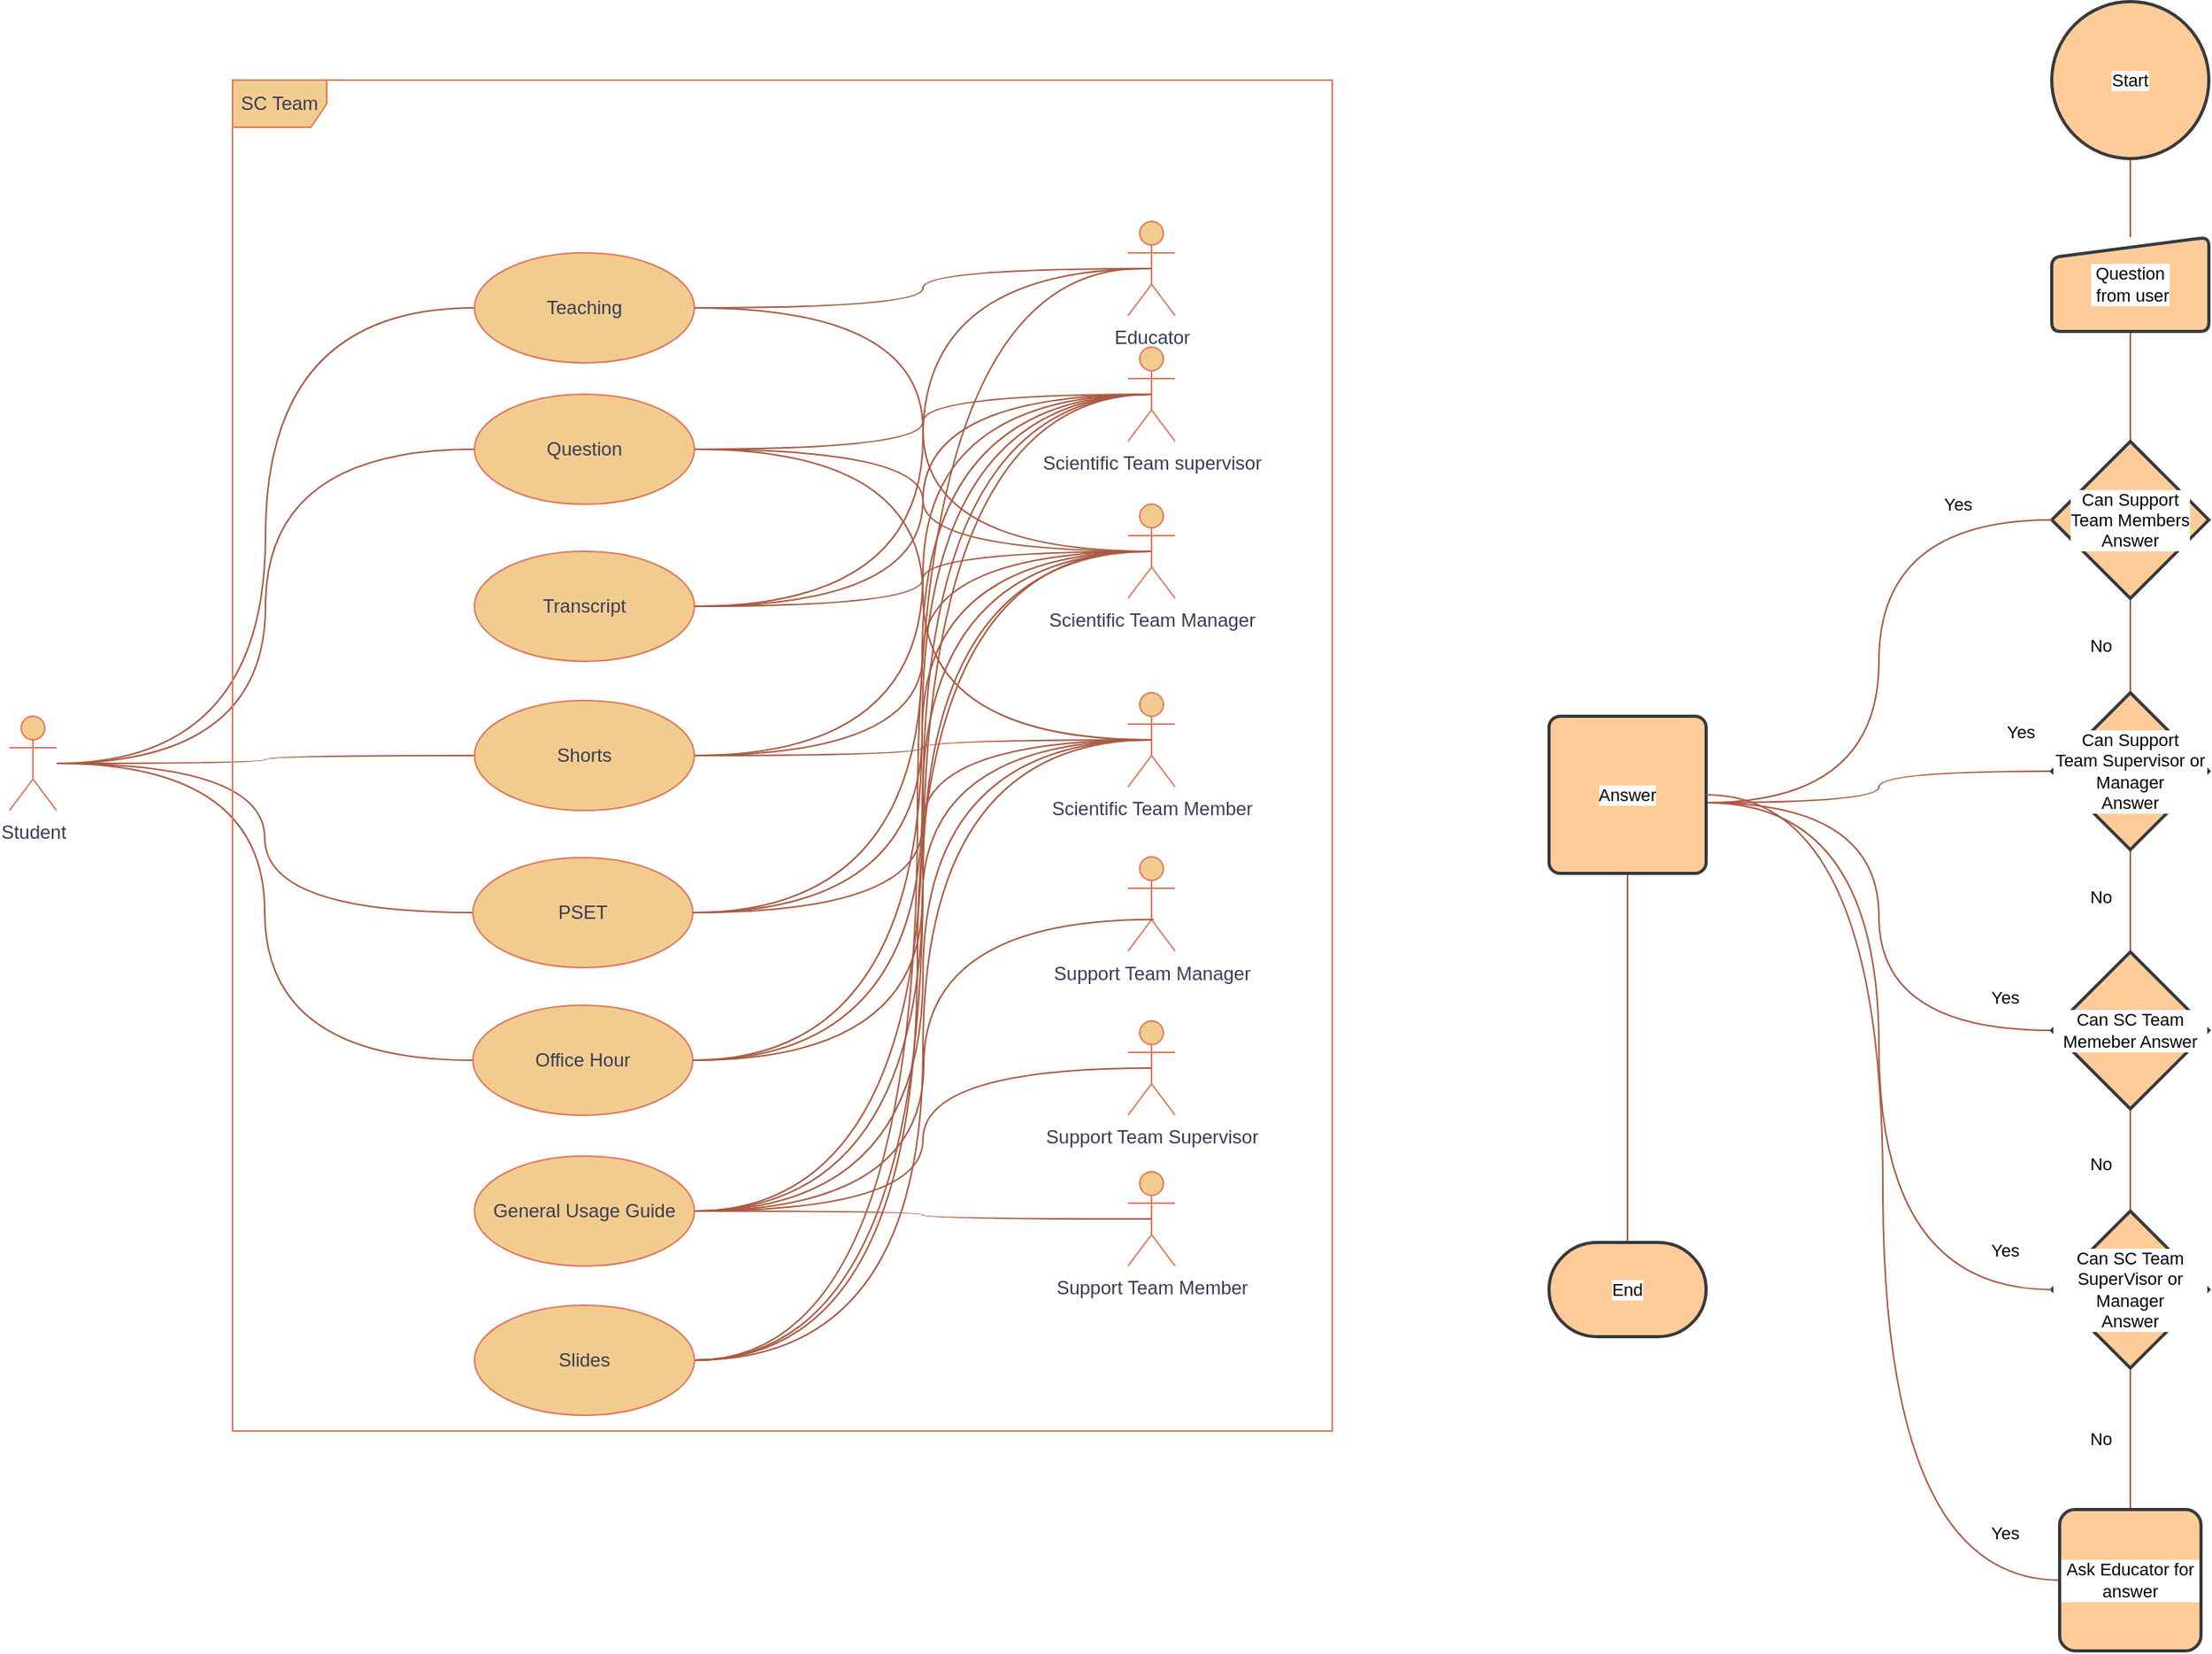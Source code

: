 <mxfile version="24.7.2" type="github">
  <diagram name="Page-1" id="fy9MFlwB3tOoA_Fu7364">
    <mxGraphModel dx="2390" dy="1243" grid="1" gridSize="10" guides="1" tooltips="1" connect="1" arrows="1" fold="1" page="1" pageScale="1" pageWidth="827" pageHeight="1169" background="none" math="0" shadow="0">
      <root>
        <mxCell id="0" />
        <mxCell id="1" parent="0" />
        <mxCell id="oyihTQzyywMHuzACYi7b-41" style="edgeStyle=elbowEdgeStyle;shape=connector;curved=1;rounded=0;jumpStyle=arc;orthogonalLoop=1;jettySize=auto;html=1;shadow=0;strokeColor=#aa5b43;align=center;verticalAlign=middle;fontFamily=Helvetica;fontSize=11;fontColor=default;labelBackgroundColor=default;endArrow=none;endFill=0;flowAnimation=0;" edge="1" parent="1" source="vlauwfzfE7p3HynKM8hs-1" target="vlauwfzfE7p3HynKM8hs-20">
          <mxGeometry relative="1" as="geometry" />
        </mxCell>
        <mxCell id="oyihTQzyywMHuzACYi7b-42" style="edgeStyle=elbowEdgeStyle;shape=connector;curved=1;rounded=0;jumpStyle=arc;orthogonalLoop=1;jettySize=auto;html=1;shadow=0;strokeColor=#aa5b43;align=center;verticalAlign=middle;fontFamily=Helvetica;fontSize=11;fontColor=default;labelBackgroundColor=default;endArrow=none;endFill=0;flowAnimation=0;" edge="1" parent="1" source="vlauwfzfE7p3HynKM8hs-1" target="vlauwfzfE7p3HynKM8hs-10">
          <mxGeometry relative="1" as="geometry" />
        </mxCell>
        <mxCell id="oyihTQzyywMHuzACYi7b-43" style="edgeStyle=elbowEdgeStyle;shape=connector;curved=1;rounded=0;jumpStyle=arc;orthogonalLoop=1;jettySize=auto;html=1;shadow=0;strokeColor=#aa5b43;align=center;verticalAlign=middle;fontFamily=Helvetica;fontSize=11;fontColor=default;labelBackgroundColor=default;endArrow=none;endFill=0;flowAnimation=0;" edge="1" parent="1" source="vlauwfzfE7p3HynKM8hs-1" target="vlauwfzfE7p3HynKM8hs-16">
          <mxGeometry relative="1" as="geometry" />
        </mxCell>
        <mxCell id="oyihTQzyywMHuzACYi7b-44" style="edgeStyle=elbowEdgeStyle;shape=connector;curved=1;rounded=0;jumpStyle=arc;orthogonalLoop=1;jettySize=auto;html=1;shadow=0;strokeColor=#aa5b43;align=center;verticalAlign=middle;fontFamily=Helvetica;fontSize=11;fontColor=default;labelBackgroundColor=default;endArrow=none;endFill=0;flowAnimation=0;" edge="1" parent="1" source="vlauwfzfE7p3HynKM8hs-1" target="vlauwfzfE7p3HynKM8hs-12">
          <mxGeometry relative="1" as="geometry" />
        </mxCell>
        <mxCell id="oyihTQzyywMHuzACYi7b-45" style="edgeStyle=elbowEdgeStyle;shape=connector;curved=1;rounded=0;jumpStyle=arc;orthogonalLoop=1;jettySize=auto;html=1;shadow=0;strokeColor=#aa5b43;align=center;verticalAlign=middle;fontFamily=Helvetica;fontSize=11;fontColor=default;labelBackgroundColor=default;endArrow=none;endFill=0;flowAnimation=0;" edge="1" parent="1" source="vlauwfzfE7p3HynKM8hs-1" target="vlauwfzfE7p3HynKM8hs-14">
          <mxGeometry relative="1" as="geometry" />
        </mxCell>
        <mxCell id="vlauwfzfE7p3HynKM8hs-1" value="Student" style="shape=umlActor;verticalLabelPosition=bottom;verticalAlign=top;html=1;labelBackgroundColor=none;fillColor=#F2CC8F;strokeColor=#E07A5F;fontColor=#393C56;rounded=1;" parent="1" vertex="1">
          <mxGeometry x="20" y="495" width="30" height="60" as="geometry" />
        </mxCell>
        <mxCell id="vlauwfzfE7p3HynKM8hs-4" value="Educator" style="shape=umlActor;verticalLabelPosition=bottom;verticalAlign=top;html=1;labelBackgroundColor=none;fillColor=#F2CC8F;strokeColor=#E07A5F;fontColor=#393C56;rounded=1;" parent="1" vertex="1">
          <mxGeometry x="732" y="180" width="30" height="60" as="geometry" />
        </mxCell>
        <mxCell id="vlauwfzfE7p3HynKM8hs-5" value="Support Team Member" style="shape=umlActor;verticalLabelPosition=bottom;verticalAlign=top;html=1;labelBackgroundColor=none;fillColor=#F2CC8F;strokeColor=#E07A5F;fontColor=#393C56;rounded=1;" parent="1" vertex="1">
          <mxGeometry x="732" y="785" width="30" height="60" as="geometry" />
        </mxCell>
        <mxCell id="vlauwfzfE7p3HynKM8hs-6" value="Scientific Team Manager" style="shape=umlActor;verticalLabelPosition=bottom;verticalAlign=top;html=1;labelBackgroundColor=none;fillColor=#F2CC8F;strokeColor=#E07A5F;fontColor=#393C56;rounded=1;" parent="1" vertex="1">
          <mxGeometry x="732" y="360" width="30" height="60" as="geometry" />
        </mxCell>
        <mxCell id="vlauwfzfE7p3HynKM8hs-7" value="Scientific Team supervisor" style="shape=umlActor;verticalLabelPosition=bottom;verticalAlign=top;html=1;labelBackgroundColor=none;fillColor=#F2CC8F;strokeColor=#E07A5F;fontColor=#393C56;rounded=1;" parent="1" vertex="1">
          <mxGeometry x="732" y="260" width="30" height="60" as="geometry" />
        </mxCell>
        <mxCell id="vlauwfzfE7p3HynKM8hs-8" value="Scientific Team Member" style="shape=umlActor;verticalLabelPosition=bottom;verticalAlign=top;html=1;labelBackgroundColor=none;fillColor=#F2CC8F;strokeColor=#E07A5F;fontColor=#393C56;rounded=1;" parent="1" vertex="1">
          <mxGeometry x="732" y="480" width="30" height="60" as="geometry" />
        </mxCell>
        <mxCell id="vlauwfzfE7p3HynKM8hs-10" value="Question" style="ellipse;whiteSpace=wrap;html=1;labelBackgroundColor=none;fillColor=#F2CC8F;strokeColor=#E07A5F;fontColor=#393C56;rounded=1;" parent="1" vertex="1">
          <mxGeometry x="316" y="290" width="140" height="70" as="geometry" />
        </mxCell>
        <mxCell id="vlauwfzfE7p3HynKM8hs-11" value="Transcript" style="ellipse;whiteSpace=wrap;html=1;labelBackgroundColor=none;fillColor=#F2CC8F;strokeColor=#E07A5F;fontColor=#393C56;rounded=1;" parent="1" vertex="1">
          <mxGeometry x="316" y="390" width="140" height="70" as="geometry" />
        </mxCell>
        <mxCell id="vlauwfzfE7p3HynKM8hs-12" value="Shorts" style="ellipse;whiteSpace=wrap;html=1;labelBackgroundColor=none;fillColor=#F2CC8F;strokeColor=#E07A5F;fontColor=#393C56;rounded=1;" parent="1" vertex="1">
          <mxGeometry x="316" y="485" width="140" height="70" as="geometry" />
        </mxCell>
        <mxCell id="vlauwfzfE7p3HynKM8hs-14" value="PSET" style="ellipse;whiteSpace=wrap;html=1;labelBackgroundColor=none;fillColor=#F2CC8F;strokeColor=#E07A5F;fontColor=#393C56;rounded=1;" parent="1" vertex="1">
          <mxGeometry x="315" y="585" width="140" height="70" as="geometry" />
        </mxCell>
        <mxCell id="vlauwfzfE7p3HynKM8hs-16" value="Office Hour" style="ellipse;whiteSpace=wrap;html=1;labelBackgroundColor=none;fillColor=#F2CC8F;strokeColor=#E07A5F;fontColor=#393C56;rounded=1;" parent="1" vertex="1">
          <mxGeometry x="315" y="679" width="140" height="70" as="geometry" />
        </mxCell>
        <mxCell id="vlauwfzfE7p3HynKM8hs-17" value="General Usage Guide" style="ellipse;whiteSpace=wrap;html=1;labelBackgroundColor=none;fillColor=#F2CC8F;strokeColor=#E07A5F;fontColor=#393C56;rounded=1;" parent="1" vertex="1">
          <mxGeometry x="316" y="775" width="140" height="70" as="geometry" />
        </mxCell>
        <mxCell id="vlauwfzfE7p3HynKM8hs-20" value="Teaching" style="ellipse;whiteSpace=wrap;html=1;labelBackgroundColor=none;fillColor=#F2CC8F;strokeColor=#E07A5F;fontColor=#393C56;rounded=1;" parent="1" vertex="1">
          <mxGeometry x="316" y="200" width="140" height="70" as="geometry" />
        </mxCell>
        <mxCell id="vlauwfzfE7p3HynKM8hs-22" value="SC Team" style="shape=umlFrame;whiteSpace=wrap;html=1;pointerEvents=0;labelBackgroundColor=none;fillColor=#F2CC8F;strokeColor=#E07A5F;fontColor=#393C56;rounded=1;" parent="1" vertex="1">
          <mxGeometry x="162" y="90" width="700" height="860" as="geometry" />
        </mxCell>
        <mxCell id="vlauwfzfE7p3HynKM8hs-25" value="Support Team Manager" style="shape=umlActor;verticalLabelPosition=bottom;verticalAlign=top;html=1;labelBackgroundColor=none;fillColor=#F2CC8F;strokeColor=#E07A5F;fontColor=#393C56;rounded=1;" parent="1" vertex="1">
          <mxGeometry x="732" y="584.5" width="30" height="60" as="geometry" />
        </mxCell>
        <mxCell id="oyihTQzyywMHuzACYi7b-1" style="edgeStyle=elbowEdgeStyle;rounded=0;orthogonalLoop=1;jettySize=auto;html=1;entryX=0.5;entryY=0.5;entryDx=0;entryDy=0;entryPerimeter=0;jumpStyle=arc;shadow=0;flowAnimation=0;curved=1;strokeColor=#aa5b43;endArrow=none;endFill=0;" edge="1" parent="1" source="vlauwfzfE7p3HynKM8hs-11" target="vlauwfzfE7p3HynKM8hs-4">
          <mxGeometry relative="1" as="geometry" />
        </mxCell>
        <mxCell id="oyihTQzyywMHuzACYi7b-2" style="edgeStyle=elbowEdgeStyle;shape=connector;curved=1;rounded=0;jumpStyle=arc;orthogonalLoop=1;jettySize=auto;html=1;entryX=0.5;entryY=0.5;entryDx=0;entryDy=0;entryPerimeter=0;shadow=0;strokeColor=#aa5b43;align=center;verticalAlign=middle;fontFamily=Helvetica;fontSize=11;fontColor=default;labelBackgroundColor=default;endArrow=none;endFill=0;flowAnimation=0;" edge="1" parent="1" source="vlauwfzfE7p3HynKM8hs-20" target="vlauwfzfE7p3HynKM8hs-4">
          <mxGeometry relative="1" as="geometry" />
        </mxCell>
        <mxCell id="oyihTQzyywMHuzACYi7b-7" style="edgeStyle=elbowEdgeStyle;shape=connector;curved=1;rounded=0;jumpStyle=arc;orthogonalLoop=1;jettySize=auto;html=1;entryX=0.5;entryY=0.5;entryDx=0;entryDy=0;entryPerimeter=0;shadow=0;strokeColor=#aa5b43;align=center;verticalAlign=middle;fontFamily=Helvetica;fontSize=11;fontColor=default;labelBackgroundColor=default;endArrow=none;endFill=0;flowAnimation=0;" edge="1" parent="1" source="vlauwfzfE7p3HynKM8hs-20" target="vlauwfzfE7p3HynKM8hs-6">
          <mxGeometry relative="1" as="geometry" />
        </mxCell>
        <mxCell id="oyihTQzyywMHuzACYi7b-8" style="edgeStyle=elbowEdgeStyle;shape=connector;curved=1;rounded=0;jumpStyle=arc;orthogonalLoop=1;jettySize=auto;html=1;entryX=0.5;entryY=0.5;entryDx=0;entryDy=0;entryPerimeter=0;shadow=0;strokeColor=#aa5b43;align=center;verticalAlign=middle;fontFamily=Helvetica;fontSize=11;fontColor=default;labelBackgroundColor=default;endArrow=none;endFill=0;flowAnimation=0;" edge="1" parent="1" source="vlauwfzfE7p3HynKM8hs-10" target="vlauwfzfE7p3HynKM8hs-6">
          <mxGeometry relative="1" as="geometry" />
        </mxCell>
        <mxCell id="oyihTQzyywMHuzACYi7b-9" style="edgeStyle=elbowEdgeStyle;shape=connector;curved=1;rounded=0;jumpStyle=arc;orthogonalLoop=1;jettySize=auto;html=1;entryX=0.5;entryY=0.5;entryDx=0;entryDy=0;entryPerimeter=0;shadow=0;strokeColor=#aa5b43;align=center;verticalAlign=middle;fontFamily=Helvetica;fontSize=11;fontColor=default;labelBackgroundColor=default;endArrow=none;endFill=0;flowAnimation=0;" edge="1" parent="1" source="vlauwfzfE7p3HynKM8hs-11" target="vlauwfzfE7p3HynKM8hs-6">
          <mxGeometry relative="1" as="geometry" />
        </mxCell>
        <mxCell id="oyihTQzyywMHuzACYi7b-10" style="edgeStyle=elbowEdgeStyle;shape=connector;curved=1;rounded=0;jumpStyle=arc;orthogonalLoop=1;jettySize=auto;html=1;entryX=0.5;entryY=0.5;entryDx=0;entryDy=0;entryPerimeter=0;shadow=0;strokeColor=#aa5b43;align=center;verticalAlign=middle;fontFamily=Helvetica;fontSize=11;fontColor=default;labelBackgroundColor=default;endArrow=none;endFill=0;flowAnimation=0;" edge="1" parent="1" source="vlauwfzfE7p3HynKM8hs-12" target="vlauwfzfE7p3HynKM8hs-6">
          <mxGeometry relative="1" as="geometry" />
        </mxCell>
        <mxCell id="oyihTQzyywMHuzACYi7b-11" style="edgeStyle=elbowEdgeStyle;shape=connector;curved=1;rounded=0;jumpStyle=arc;orthogonalLoop=1;jettySize=auto;html=1;entryX=0.5;entryY=0.5;entryDx=0;entryDy=0;entryPerimeter=0;shadow=0;strokeColor=#aa5b43;align=center;verticalAlign=middle;fontFamily=Helvetica;fontSize=11;fontColor=default;labelBackgroundColor=default;endArrow=none;endFill=0;flowAnimation=0;" edge="1" parent="1" source="vlauwfzfE7p3HynKM8hs-14" target="vlauwfzfE7p3HynKM8hs-6">
          <mxGeometry relative="1" as="geometry" />
        </mxCell>
        <mxCell id="oyihTQzyywMHuzACYi7b-13" style="edgeStyle=elbowEdgeStyle;shape=connector;curved=1;rounded=0;jumpStyle=arc;orthogonalLoop=1;jettySize=auto;html=1;entryX=0.5;entryY=0.5;entryDx=0;entryDy=0;entryPerimeter=0;shadow=0;strokeColor=#aa5b43;align=center;verticalAlign=middle;fontFamily=Helvetica;fontSize=11;fontColor=default;labelBackgroundColor=default;endArrow=none;endFill=0;flowAnimation=0;" edge="1" parent="1" source="vlauwfzfE7p3HynKM8hs-16" target="vlauwfzfE7p3HynKM8hs-6">
          <mxGeometry relative="1" as="geometry" />
        </mxCell>
        <mxCell id="oyihTQzyywMHuzACYi7b-14" style="edgeStyle=elbowEdgeStyle;shape=connector;curved=1;rounded=0;jumpStyle=arc;orthogonalLoop=1;jettySize=auto;html=1;entryX=0.5;entryY=0.5;entryDx=0;entryDy=0;entryPerimeter=0;shadow=0;strokeColor=#aa5b43;align=center;verticalAlign=middle;fontFamily=Helvetica;fontSize=11;fontColor=default;labelBackgroundColor=default;endArrow=none;endFill=0;flowAnimation=0;" edge="1" parent="1" source="vlauwfzfE7p3HynKM8hs-17" target="vlauwfzfE7p3HynKM8hs-6">
          <mxGeometry relative="1" as="geometry" />
        </mxCell>
        <mxCell id="oyihTQzyywMHuzACYi7b-20" style="edgeStyle=elbowEdgeStyle;shape=connector;curved=1;rounded=0;jumpStyle=arc;orthogonalLoop=1;jettySize=auto;html=1;entryX=0.5;entryY=0.5;entryDx=0;entryDy=0;entryPerimeter=0;shadow=0;strokeColor=#aa5b43;align=center;verticalAlign=middle;fontFamily=Helvetica;fontSize=11;fontColor=default;labelBackgroundColor=default;endArrow=none;endFill=0;flowAnimation=0;" edge="1" parent="1" source="vlauwfzfE7p3HynKM8hs-10" target="vlauwfzfE7p3HynKM8hs-7">
          <mxGeometry relative="1" as="geometry" />
        </mxCell>
        <mxCell id="oyihTQzyywMHuzACYi7b-21" style="edgeStyle=elbowEdgeStyle;shape=connector;curved=1;rounded=0;jumpStyle=arc;orthogonalLoop=1;jettySize=auto;html=1;entryX=0.5;entryY=0.5;entryDx=0;entryDy=0;entryPerimeter=0;shadow=0;strokeColor=#aa5b43;align=center;verticalAlign=middle;fontFamily=Helvetica;fontSize=11;fontColor=default;labelBackgroundColor=default;endArrow=none;endFill=0;flowAnimation=0;" edge="1" parent="1" source="vlauwfzfE7p3HynKM8hs-11" target="vlauwfzfE7p3HynKM8hs-7">
          <mxGeometry relative="1" as="geometry" />
        </mxCell>
        <mxCell id="oyihTQzyywMHuzACYi7b-22" style="edgeStyle=elbowEdgeStyle;shape=connector;curved=1;rounded=0;jumpStyle=arc;orthogonalLoop=1;jettySize=auto;html=1;entryX=0.5;entryY=0.5;entryDx=0;entryDy=0;entryPerimeter=0;shadow=0;strokeColor=#aa5b43;align=center;verticalAlign=middle;fontFamily=Helvetica;fontSize=11;fontColor=default;labelBackgroundColor=default;endArrow=none;endFill=0;flowAnimation=0;" edge="1" parent="1" source="vlauwfzfE7p3HynKM8hs-12" target="vlauwfzfE7p3HynKM8hs-7">
          <mxGeometry relative="1" as="geometry" />
        </mxCell>
        <mxCell id="oyihTQzyywMHuzACYi7b-23" style="edgeStyle=elbowEdgeStyle;shape=connector;curved=1;rounded=0;jumpStyle=arc;orthogonalLoop=1;jettySize=auto;html=1;entryX=0.5;entryY=0.5;entryDx=0;entryDy=0;entryPerimeter=0;shadow=0;strokeColor=#aa5b43;align=center;verticalAlign=middle;fontFamily=Helvetica;fontSize=11;fontColor=default;labelBackgroundColor=default;endArrow=none;endFill=0;flowAnimation=0;" edge="1" parent="1" source="vlauwfzfE7p3HynKM8hs-14" target="vlauwfzfE7p3HynKM8hs-7">
          <mxGeometry relative="1" as="geometry" />
        </mxCell>
        <mxCell id="oyihTQzyywMHuzACYi7b-24" style="edgeStyle=elbowEdgeStyle;shape=connector;curved=1;rounded=0;jumpStyle=arc;orthogonalLoop=1;jettySize=auto;html=1;entryX=0.5;entryY=0.5;entryDx=0;entryDy=0;entryPerimeter=0;shadow=0;strokeColor=#aa5b43;align=center;verticalAlign=middle;fontFamily=Helvetica;fontSize=11;fontColor=default;labelBackgroundColor=default;endArrow=none;endFill=0;flowAnimation=0;" edge="1" parent="1" source="vlauwfzfE7p3HynKM8hs-16" target="vlauwfzfE7p3HynKM8hs-7">
          <mxGeometry relative="1" as="geometry" />
        </mxCell>
        <mxCell id="oyihTQzyywMHuzACYi7b-25" style="edgeStyle=elbowEdgeStyle;shape=connector;curved=1;rounded=0;jumpStyle=arc;orthogonalLoop=1;jettySize=auto;html=1;entryX=0.5;entryY=0.5;entryDx=0;entryDy=0;entryPerimeter=0;shadow=0;strokeColor=#aa5b43;align=center;verticalAlign=middle;fontFamily=Helvetica;fontSize=11;fontColor=default;labelBackgroundColor=default;endArrow=none;endFill=0;flowAnimation=0;" edge="1" parent="1" source="vlauwfzfE7p3HynKM8hs-17" target="vlauwfzfE7p3HynKM8hs-7">
          <mxGeometry relative="1" as="geometry" />
        </mxCell>
        <mxCell id="oyihTQzyywMHuzACYi7b-27" style="edgeStyle=elbowEdgeStyle;shape=connector;curved=1;rounded=0;jumpStyle=arc;orthogonalLoop=1;jettySize=auto;html=1;entryX=0.5;entryY=0.5;entryDx=0;entryDy=0;entryPerimeter=0;shadow=0;strokeColor=#aa5b43;align=center;verticalAlign=middle;fontFamily=Helvetica;fontSize=11;fontColor=default;labelBackgroundColor=default;endArrow=none;endFill=0;flowAnimation=0;" edge="1" parent="1" source="vlauwfzfE7p3HynKM8hs-10" target="vlauwfzfE7p3HynKM8hs-8">
          <mxGeometry relative="1" as="geometry" />
        </mxCell>
        <mxCell id="oyihTQzyywMHuzACYi7b-29" style="edgeStyle=elbowEdgeStyle;shape=connector;curved=1;rounded=0;jumpStyle=arc;orthogonalLoop=1;jettySize=auto;html=1;shadow=0;strokeColor=#aa5b43;align=center;verticalAlign=middle;fontFamily=Helvetica;fontSize=11;fontColor=default;labelBackgroundColor=default;endArrow=none;endFill=0;flowAnimation=0;" edge="1" parent="1" source="oyihTQzyywMHuzACYi7b-28">
          <mxGeometry relative="1" as="geometry">
            <mxPoint x="740" y="210" as="targetPoint" />
          </mxGeometry>
        </mxCell>
        <mxCell id="oyihTQzyywMHuzACYi7b-31" style="edgeStyle=elbowEdgeStyle;shape=connector;curved=1;rounded=0;jumpStyle=arc;orthogonalLoop=1;jettySize=auto;html=1;shadow=0;strokeColor=#aa5b43;align=center;verticalAlign=middle;fontFamily=Helvetica;fontSize=11;fontColor=default;labelBackgroundColor=default;endArrow=none;endFill=0;flowAnimation=0;" edge="1" parent="1" source="oyihTQzyywMHuzACYi7b-28">
          <mxGeometry relative="1" as="geometry">
            <mxPoint x="740" y="390" as="targetPoint" />
          </mxGeometry>
        </mxCell>
        <mxCell id="oyihTQzyywMHuzACYi7b-28" value="Slides" style="ellipse;whiteSpace=wrap;html=1;labelBackgroundColor=none;fillColor=#F2CC8F;strokeColor=#E07A5F;fontColor=#393C56;rounded=1;" vertex="1" parent="1">
          <mxGeometry x="316" y="870" width="140" height="70" as="geometry" />
        </mxCell>
        <mxCell id="oyihTQzyywMHuzACYi7b-30" style="edgeStyle=elbowEdgeStyle;shape=connector;curved=1;rounded=0;jumpStyle=arc;orthogonalLoop=1;jettySize=auto;html=1;entryX=0.5;entryY=0.5;entryDx=0;entryDy=0;entryPerimeter=0;shadow=0;strokeColor=#aa5b43;align=center;verticalAlign=middle;fontFamily=Helvetica;fontSize=11;fontColor=default;labelBackgroundColor=default;endArrow=none;endFill=0;flowAnimation=0;" edge="1" parent="1" source="oyihTQzyywMHuzACYi7b-28" target="vlauwfzfE7p3HynKM8hs-7">
          <mxGeometry relative="1" as="geometry" />
        </mxCell>
        <mxCell id="oyihTQzyywMHuzACYi7b-32" style="edgeStyle=elbowEdgeStyle;shape=connector;curved=1;rounded=0;jumpStyle=arc;orthogonalLoop=1;jettySize=auto;html=1;entryX=0.5;entryY=0.5;entryDx=0;entryDy=0;entryPerimeter=0;shadow=0;strokeColor=#aa5b43;align=center;verticalAlign=middle;fontFamily=Helvetica;fontSize=11;fontColor=default;labelBackgroundColor=default;endArrow=none;endFill=0;flowAnimation=0;" edge="1" parent="1" source="oyihTQzyywMHuzACYi7b-28" target="vlauwfzfE7p3HynKM8hs-8">
          <mxGeometry relative="1" as="geometry" />
        </mxCell>
        <mxCell id="oyihTQzyywMHuzACYi7b-33" value="Support Team Supervisor" style="shape=umlActor;verticalLabelPosition=bottom;verticalAlign=top;html=1;labelBackgroundColor=none;fillColor=#F2CC8F;strokeColor=#E07A5F;fontColor=#393C56;rounded=1;" vertex="1" parent="1">
          <mxGeometry x="732" y="689" width="30" height="60" as="geometry" />
        </mxCell>
        <mxCell id="oyihTQzyywMHuzACYi7b-34" style="edgeStyle=elbowEdgeStyle;shape=connector;curved=1;rounded=0;jumpStyle=arc;orthogonalLoop=1;jettySize=auto;html=1;entryX=0.5;entryY=0.5;entryDx=0;entryDy=0;entryPerimeter=0;shadow=0;strokeColor=#aa5b43;align=center;verticalAlign=middle;fontFamily=Helvetica;fontSize=11;fontColor=default;labelBackgroundColor=default;endArrow=none;endFill=0;flowAnimation=0;" edge="1" parent="1" source="vlauwfzfE7p3HynKM8hs-12" target="vlauwfzfE7p3HynKM8hs-8">
          <mxGeometry relative="1" as="geometry" />
        </mxCell>
        <mxCell id="oyihTQzyywMHuzACYi7b-35" style="edgeStyle=elbowEdgeStyle;shape=connector;curved=1;rounded=0;jumpStyle=arc;orthogonalLoop=1;jettySize=auto;html=1;entryX=0.5;entryY=0.5;entryDx=0;entryDy=0;entryPerimeter=0;shadow=0;strokeColor=#aa5b43;align=center;verticalAlign=middle;fontFamily=Helvetica;fontSize=11;fontColor=default;labelBackgroundColor=default;endArrow=none;endFill=0;flowAnimation=0;" edge="1" parent="1" source="vlauwfzfE7p3HynKM8hs-14" target="vlauwfzfE7p3HynKM8hs-8">
          <mxGeometry relative="1" as="geometry" />
        </mxCell>
        <mxCell id="oyihTQzyywMHuzACYi7b-36" style="edgeStyle=elbowEdgeStyle;shape=connector;curved=1;rounded=0;jumpStyle=arc;orthogonalLoop=1;jettySize=auto;html=1;entryX=0.5;entryY=0.5;entryDx=0;entryDy=0;entryPerimeter=0;shadow=0;strokeColor=#aa5b43;align=center;verticalAlign=middle;fontFamily=Helvetica;fontSize=11;fontColor=default;labelBackgroundColor=default;endArrow=none;endFill=0;flowAnimation=0;" edge="1" parent="1" source="vlauwfzfE7p3HynKM8hs-16" target="vlauwfzfE7p3HynKM8hs-8">
          <mxGeometry relative="1" as="geometry" />
        </mxCell>
        <mxCell id="oyihTQzyywMHuzACYi7b-37" style="edgeStyle=elbowEdgeStyle;shape=connector;curved=1;rounded=0;jumpStyle=arc;orthogonalLoop=1;jettySize=auto;html=1;entryX=0.5;entryY=0.5;entryDx=0;entryDy=0;entryPerimeter=0;shadow=0;strokeColor=#aa5b43;align=center;verticalAlign=middle;fontFamily=Helvetica;fontSize=11;fontColor=default;labelBackgroundColor=default;endArrow=none;endFill=0;flowAnimation=0;" edge="1" parent="1" source="vlauwfzfE7p3HynKM8hs-17" target="vlauwfzfE7p3HynKM8hs-8">
          <mxGeometry relative="1" as="geometry" />
        </mxCell>
        <mxCell id="oyihTQzyywMHuzACYi7b-38" style="edgeStyle=elbowEdgeStyle;shape=connector;curved=1;rounded=0;jumpStyle=arc;orthogonalLoop=1;jettySize=auto;html=1;entryX=0.543;entryY=0.664;entryDx=0;entryDy=0;entryPerimeter=0;shadow=0;strokeColor=#aa5b43;align=center;verticalAlign=middle;fontFamily=Helvetica;fontSize=11;fontColor=default;labelBackgroundColor=default;endArrow=none;endFill=0;flowAnimation=0;" edge="1" parent="1" source="vlauwfzfE7p3HynKM8hs-17" target="vlauwfzfE7p3HynKM8hs-25">
          <mxGeometry relative="1" as="geometry" />
        </mxCell>
        <mxCell id="oyihTQzyywMHuzACYi7b-39" style="edgeStyle=elbowEdgeStyle;shape=connector;curved=1;rounded=0;jumpStyle=arc;orthogonalLoop=1;jettySize=auto;html=1;entryX=0.5;entryY=0.5;entryDx=0;entryDy=0;entryPerimeter=0;shadow=0;strokeColor=#aa5b43;align=center;verticalAlign=middle;fontFamily=Helvetica;fontSize=11;fontColor=default;labelBackgroundColor=default;endArrow=none;endFill=0;flowAnimation=0;" edge="1" parent="1" source="vlauwfzfE7p3HynKM8hs-17" target="oyihTQzyywMHuzACYi7b-33">
          <mxGeometry relative="1" as="geometry" />
        </mxCell>
        <mxCell id="oyihTQzyywMHuzACYi7b-40" style="edgeStyle=elbowEdgeStyle;shape=connector;curved=1;rounded=0;jumpStyle=arc;orthogonalLoop=1;jettySize=auto;html=1;entryX=0.5;entryY=0.5;entryDx=0;entryDy=0;entryPerimeter=0;shadow=0;strokeColor=#aa5b43;align=center;verticalAlign=middle;fontFamily=Helvetica;fontSize=11;fontColor=default;labelBackgroundColor=default;endArrow=none;endFill=0;flowAnimation=0;" edge="1" parent="1" source="vlauwfzfE7p3HynKM8hs-17" target="vlauwfzfE7p3HynKM8hs-5">
          <mxGeometry relative="1" as="geometry" />
        </mxCell>
        <mxCell id="oyihTQzyywMHuzACYi7b-48" style="edgeStyle=elbowEdgeStyle;shape=connector;curved=1;rounded=0;jumpStyle=arc;orthogonalLoop=1;jettySize=auto;html=1;shadow=0;strokeColor=#aa5b43;align=center;verticalAlign=middle;fontFamily=Helvetica;fontSize=11;fontColor=default;labelBackgroundColor=default;endArrow=none;endFill=0;flowAnimation=0;" edge="1" parent="1" source="oyihTQzyywMHuzACYi7b-46" target="oyihTQzyywMHuzACYi7b-47">
          <mxGeometry relative="1" as="geometry" />
        </mxCell>
        <mxCell id="oyihTQzyywMHuzACYi7b-46" value="Start" style="strokeWidth=2;html=1;shape=mxgraph.flowchart.start_2;whiteSpace=wrap;fontFamily=Helvetica;fontSize=11;labelBackgroundColor=default;fillColor=#ffcc99;strokeColor=#36393d;" vertex="1" parent="1">
          <mxGeometry x="1320" y="40" width="100" height="100" as="geometry" />
        </mxCell>
        <mxCell id="oyihTQzyywMHuzACYi7b-50" style="edgeStyle=elbowEdgeStyle;shape=connector;curved=1;rounded=0;jumpStyle=arc;orthogonalLoop=1;jettySize=auto;html=1;shadow=0;strokeColor=#aa5b43;align=center;verticalAlign=middle;fontFamily=Helvetica;fontSize=11;fontColor=default;labelBackgroundColor=default;endArrow=none;endFill=0;flowAnimation=0;" edge="1" parent="1" source="oyihTQzyywMHuzACYi7b-47" target="oyihTQzyywMHuzACYi7b-49">
          <mxGeometry relative="1" as="geometry" />
        </mxCell>
        <mxCell id="oyihTQzyywMHuzACYi7b-47" value="Question&lt;div&gt;&amp;nbsp;from user&lt;/div&gt;" style="html=1;strokeWidth=2;shape=manualInput;whiteSpace=wrap;rounded=1;size=13;arcSize=11;fontFamily=Helvetica;fontSize=11;labelBackgroundColor=default;fillColor=#ffcc99;strokeColor=#36393d;" vertex="1" parent="1">
          <mxGeometry x="1320" y="190" width="100" height="60" as="geometry" />
        </mxCell>
        <mxCell id="oyihTQzyywMHuzACYi7b-55" style="edgeStyle=elbowEdgeStyle;shape=connector;curved=1;rounded=0;jumpStyle=arc;orthogonalLoop=1;jettySize=auto;html=1;shadow=0;strokeColor=#aa5b43;align=center;verticalAlign=middle;fontFamily=Helvetica;fontSize=11;fontColor=default;labelBackgroundColor=default;endArrow=none;endFill=0;flowAnimation=0;" edge="1" parent="1" source="oyihTQzyywMHuzACYi7b-49" target="oyihTQzyywMHuzACYi7b-54">
          <mxGeometry relative="1" as="geometry" />
        </mxCell>
        <mxCell id="oyihTQzyywMHuzACYi7b-49" value="Can Support&lt;div&gt;Team Members&lt;/div&gt;&lt;div&gt;Answer&lt;/div&gt;" style="strokeWidth=2;html=1;shape=mxgraph.flowchart.decision;whiteSpace=wrap;rounded=1;strokeColor=#36393d;align=center;verticalAlign=middle;arcSize=11;fontFamily=Helvetica;fontSize=11;fontColor=default;labelBackgroundColor=default;fillColor=#ffcc99;" vertex="1" parent="1">
          <mxGeometry x="1320" y="320" width="100" height="100" as="geometry" />
        </mxCell>
        <mxCell id="oyihTQzyywMHuzACYi7b-52" style="edgeStyle=elbowEdgeStyle;shape=connector;curved=1;rounded=0;jumpStyle=arc;orthogonalLoop=1;jettySize=auto;html=1;entryX=1;entryY=0.5;entryDx=0;entryDy=0;entryPerimeter=0;shadow=0;strokeColor=#aa5b43;align=center;verticalAlign=middle;fontFamily=Helvetica;fontSize=11;fontColor=default;labelBackgroundColor=default;endArrow=none;endFill=0;flowAnimation=0;" edge="1" parent="1" source="oyihTQzyywMHuzACYi7b-49">
          <mxGeometry relative="1" as="geometry">
            <mxPoint x="1100" y="550" as="targetPoint" />
          </mxGeometry>
        </mxCell>
        <mxCell id="oyihTQzyywMHuzACYi7b-53" value="Yes" style="text;html=1;align=center;verticalAlign=middle;resizable=0;points=[];autosize=1;strokeColor=none;fillColor=none;fontFamily=Helvetica;fontSize=11;fontColor=default;labelBackgroundColor=default;" vertex="1" parent="1">
          <mxGeometry x="1240" y="345" width="40" height="30" as="geometry" />
        </mxCell>
        <mxCell id="oyihTQzyywMHuzACYi7b-58" style="edgeStyle=elbowEdgeStyle;shape=connector;curved=1;rounded=0;jumpStyle=arc;orthogonalLoop=1;jettySize=auto;html=1;shadow=0;strokeColor=#aa5b43;align=center;verticalAlign=middle;fontFamily=Helvetica;fontSize=11;fontColor=default;labelBackgroundColor=default;endArrow=none;endFill=0;flowAnimation=0;" edge="1" parent="1" source="oyihTQzyywMHuzACYi7b-54">
          <mxGeometry relative="1" as="geometry">
            <mxPoint x="1100" y="550" as="targetPoint" />
          </mxGeometry>
        </mxCell>
        <mxCell id="oyihTQzyywMHuzACYi7b-63" value="" style="edgeStyle=elbowEdgeStyle;shape=connector;curved=1;rounded=0;jumpStyle=arc;orthogonalLoop=1;jettySize=auto;html=1;shadow=0;strokeColor=#aa5b43;align=center;verticalAlign=middle;fontFamily=Helvetica;fontSize=11;fontColor=default;labelBackgroundColor=default;endArrow=none;endFill=0;flowAnimation=0;" edge="1" parent="1" source="oyihTQzyywMHuzACYi7b-54" target="oyihTQzyywMHuzACYi7b-60">
          <mxGeometry relative="1" as="geometry" />
        </mxCell>
        <mxCell id="oyihTQzyywMHuzACYi7b-54" value="Can Support&lt;div&gt;Team Supervisor or Manager&lt;/div&gt;&lt;div&gt;Answer&lt;/div&gt;" style="strokeWidth=2;html=1;shape=mxgraph.flowchart.decision;whiteSpace=wrap;rounded=1;strokeColor=#36393d;align=center;verticalAlign=middle;arcSize=11;fontFamily=Helvetica;fontSize=11;fontColor=default;labelBackgroundColor=default;fillColor=#ffcc99;" vertex="1" parent="1">
          <mxGeometry x="1320" y="480" width="100" height="100" as="geometry" />
        </mxCell>
        <mxCell id="oyihTQzyywMHuzACYi7b-56" value="No" style="text;html=1;align=center;verticalAlign=middle;resizable=0;points=[];autosize=1;strokeColor=none;fillColor=none;fontFamily=Helvetica;fontSize=11;fontColor=default;labelBackgroundColor=default;" vertex="1" parent="1">
          <mxGeometry x="1331" y="435" width="40" height="30" as="geometry" />
        </mxCell>
        <mxCell id="oyihTQzyywMHuzACYi7b-59" value="Yes" style="text;html=1;align=center;verticalAlign=middle;resizable=0;points=[];autosize=1;strokeColor=none;fillColor=none;fontFamily=Helvetica;fontSize=11;fontColor=default;labelBackgroundColor=default;" vertex="1" parent="1">
          <mxGeometry x="1280" y="490" width="40" height="30" as="geometry" />
        </mxCell>
        <mxCell id="oyihTQzyywMHuzACYi7b-64" style="edgeStyle=elbowEdgeStyle;shape=connector;curved=1;rounded=0;jumpStyle=arc;orthogonalLoop=1;jettySize=auto;html=1;shadow=0;strokeColor=#aa5b43;align=center;verticalAlign=middle;fontFamily=Helvetica;fontSize=11;fontColor=default;labelBackgroundColor=default;endArrow=none;endFill=0;flowAnimation=0;" edge="1" parent="1" source="oyihTQzyywMHuzACYi7b-60">
          <mxGeometry relative="1" as="geometry">
            <mxPoint x="1100" y="550" as="targetPoint" />
          </mxGeometry>
        </mxCell>
        <mxCell id="oyihTQzyywMHuzACYi7b-67" value="" style="edgeStyle=elbowEdgeStyle;shape=connector;curved=1;rounded=0;jumpStyle=arc;orthogonalLoop=1;jettySize=auto;html=1;shadow=0;strokeColor=#aa5b43;align=center;verticalAlign=middle;fontFamily=Helvetica;fontSize=11;fontColor=default;labelBackgroundColor=default;endArrow=none;endFill=0;flowAnimation=0;" edge="1" parent="1" source="oyihTQzyywMHuzACYi7b-60" target="oyihTQzyywMHuzACYi7b-66">
          <mxGeometry relative="1" as="geometry" />
        </mxCell>
        <mxCell id="oyihTQzyywMHuzACYi7b-60" value="Can SC Team Memeber Answer" style="strokeWidth=2;html=1;shape=mxgraph.flowchart.decision;whiteSpace=wrap;rounded=1;strokeColor=#36393d;align=center;verticalAlign=middle;arcSize=11;fontFamily=Helvetica;fontSize=11;fontColor=default;labelBackgroundColor=default;fillColor=#ffcc99;" vertex="1" parent="1">
          <mxGeometry x="1320" y="645" width="100" height="100" as="geometry" />
        </mxCell>
        <mxCell id="oyihTQzyywMHuzACYi7b-61" value="No" style="text;html=1;align=center;verticalAlign=middle;resizable=0;points=[];autosize=1;strokeColor=none;fillColor=none;fontFamily=Helvetica;fontSize=11;fontColor=default;labelBackgroundColor=default;" vertex="1" parent="1">
          <mxGeometry x="1331" y="595" width="40" height="30" as="geometry" />
        </mxCell>
        <mxCell id="oyihTQzyywMHuzACYi7b-65" value="Yes" style="text;html=1;align=center;verticalAlign=middle;resizable=0;points=[];autosize=1;strokeColor=none;fillColor=none;fontFamily=Helvetica;fontSize=11;fontColor=default;labelBackgroundColor=default;" vertex="1" parent="1">
          <mxGeometry x="1270" y="659" width="40" height="30" as="geometry" />
        </mxCell>
        <mxCell id="oyihTQzyywMHuzACYi7b-77" value="" style="edgeStyle=elbowEdgeStyle;shape=connector;curved=1;rounded=0;jumpStyle=arc;orthogonalLoop=1;jettySize=auto;html=1;shadow=0;strokeColor=#aa5b43;align=center;verticalAlign=middle;fontFamily=Helvetica;fontSize=11;fontColor=default;labelBackgroundColor=default;endArrow=none;endFill=0;flowAnimation=0;" edge="1" parent="1" source="oyihTQzyywMHuzACYi7b-66" target="oyihTQzyywMHuzACYi7b-76">
          <mxGeometry relative="1" as="geometry" />
        </mxCell>
        <mxCell id="oyihTQzyywMHuzACYi7b-66" value="Can SC Team SuperVisor or Manager&lt;div&gt;Answer&lt;/div&gt;" style="strokeWidth=2;html=1;shape=mxgraph.flowchart.decision;whiteSpace=wrap;rounded=1;strokeColor=#36393d;align=center;verticalAlign=middle;arcSize=11;fontFamily=Helvetica;fontSize=11;fontColor=default;labelBackgroundColor=default;fillColor=#ffcc99;" vertex="1" parent="1">
          <mxGeometry x="1320" y="810" width="100" height="100" as="geometry" />
        </mxCell>
        <mxCell id="oyihTQzyywMHuzACYi7b-68" value="No" style="text;html=1;align=center;verticalAlign=middle;resizable=0;points=[];autosize=1;strokeColor=none;fillColor=none;fontFamily=Helvetica;fontSize=11;fontColor=default;labelBackgroundColor=default;" vertex="1" parent="1">
          <mxGeometry x="1331" y="765" width="40" height="30" as="geometry" />
        </mxCell>
        <mxCell id="oyihTQzyywMHuzACYi7b-69" style="edgeStyle=elbowEdgeStyle;shape=connector;curved=1;rounded=0;jumpStyle=arc;orthogonalLoop=1;jettySize=auto;html=1;entryX=1;entryY=0.5;entryDx=0;entryDy=0;entryPerimeter=0;shadow=0;strokeColor=#aa5b43;align=center;verticalAlign=middle;fontFamily=Helvetica;fontSize=11;fontColor=default;labelBackgroundColor=default;endArrow=none;endFill=0;flowAnimation=0;" edge="1" parent="1" source="oyihTQzyywMHuzACYi7b-66">
          <mxGeometry relative="1" as="geometry">
            <mxPoint x="1100" y="550" as="targetPoint" />
          </mxGeometry>
        </mxCell>
        <mxCell id="oyihTQzyywMHuzACYi7b-70" value="Yes" style="text;html=1;align=center;verticalAlign=middle;resizable=0;points=[];autosize=1;strokeColor=none;fillColor=none;fontFamily=Helvetica;fontSize=11;fontColor=default;labelBackgroundColor=default;" vertex="1" parent="1">
          <mxGeometry x="1270" y="820" width="40" height="30" as="geometry" />
        </mxCell>
        <mxCell id="oyihTQzyywMHuzACYi7b-75" style="edgeStyle=elbowEdgeStyle;shape=connector;curved=1;rounded=0;jumpStyle=arc;orthogonalLoop=1;jettySize=auto;html=1;shadow=0;strokeColor=#aa5b43;align=center;verticalAlign=middle;fontFamily=Helvetica;fontSize=11;fontColor=default;labelBackgroundColor=default;endArrow=none;endFill=0;flowAnimation=0;" edge="1" parent="1" source="oyihTQzyywMHuzACYi7b-73" target="oyihTQzyywMHuzACYi7b-74">
          <mxGeometry relative="1" as="geometry" />
        </mxCell>
        <mxCell id="oyihTQzyywMHuzACYi7b-73" value="Answer" style="rounded=1;whiteSpace=wrap;html=1;absoluteArcSize=1;arcSize=14;strokeWidth=2;strokeColor=#36393d;align=center;verticalAlign=middle;fontFamily=Helvetica;fontSize=11;fontColor=default;labelBackgroundColor=default;fillColor=#ffcc99;fixDash=0;container=0;editable=1;movable=1;resizable=1;rotatable=1;deletable=1;locked=0;connectable=1;" vertex="1" parent="1">
          <mxGeometry x="1000" y="495" width="100" height="100" as="geometry" />
        </mxCell>
        <mxCell id="oyihTQzyywMHuzACYi7b-74" value="End" style="strokeWidth=2;html=1;shape=mxgraph.flowchart.terminator;whiteSpace=wrap;rounded=1;strokeColor=#36393d;align=center;verticalAlign=middle;arcSize=11;fontFamily=Helvetica;fontSize=11;fontColor=default;labelBackgroundColor=default;fillColor=#ffcc99;" vertex="1" parent="1">
          <mxGeometry x="1000" y="830" width="100" height="60" as="geometry" />
        </mxCell>
        <mxCell id="oyihTQzyywMHuzACYi7b-78" style="edgeStyle=elbowEdgeStyle;shape=connector;curved=1;rounded=0;jumpStyle=arc;orthogonalLoop=1;jettySize=auto;html=1;entryX=1;entryY=0.5;entryDx=0;entryDy=0;shadow=0;strokeColor=#aa5b43;align=center;verticalAlign=middle;fontFamily=Helvetica;fontSize=11;fontColor=default;labelBackgroundColor=default;endArrow=none;endFill=0;flowAnimation=0;" edge="1" parent="1" source="oyihTQzyywMHuzACYi7b-76" target="oyihTQzyywMHuzACYi7b-73">
          <mxGeometry relative="1" as="geometry" />
        </mxCell>
        <mxCell id="oyihTQzyywMHuzACYi7b-76" value="Ask Educator for answer" style="whiteSpace=wrap;html=1;fontSize=11;fillColor=#ffcc99;strokeColor=#36393d;strokeWidth=2;rounded=1;arcSize=11;labelBackgroundColor=default;" vertex="1" parent="1">
          <mxGeometry x="1325" y="1000" width="90" height="90" as="geometry" />
        </mxCell>
        <mxCell id="oyihTQzyywMHuzACYi7b-79" value="Yes" style="text;html=1;align=center;verticalAlign=middle;resizable=0;points=[];autosize=1;strokeColor=none;fillColor=none;fontFamily=Helvetica;fontSize=11;fontColor=default;labelBackgroundColor=default;" vertex="1" parent="1">
          <mxGeometry x="1270" y="1000" width="40" height="30" as="geometry" />
        </mxCell>
        <mxCell id="oyihTQzyywMHuzACYi7b-80" value="No" style="text;html=1;align=center;verticalAlign=middle;resizable=0;points=[];autosize=1;strokeColor=none;fillColor=none;fontFamily=Helvetica;fontSize=11;fontColor=default;labelBackgroundColor=default;" vertex="1" parent="1">
          <mxGeometry x="1331" y="940" width="40" height="30" as="geometry" />
        </mxCell>
      </root>
    </mxGraphModel>
  </diagram>
</mxfile>
